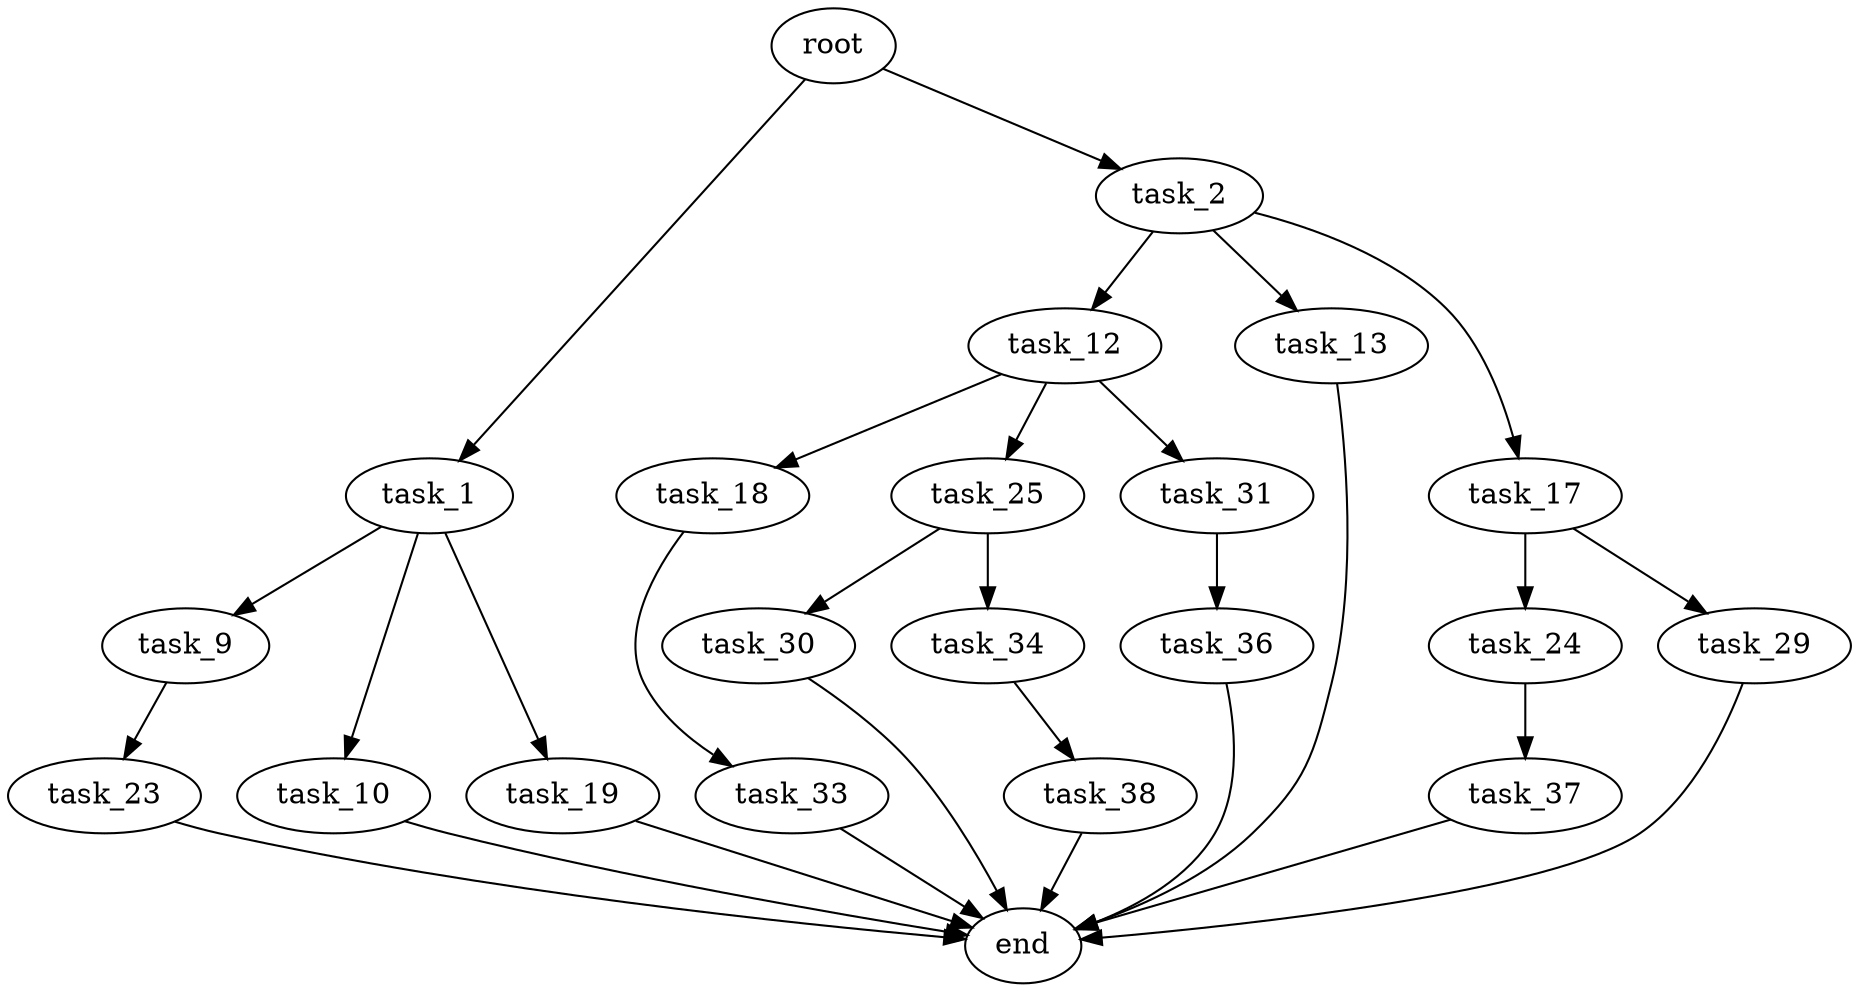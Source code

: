 digraph G {
  root [size="0.000000"];
  task_1 [size="6726201898.000000"];
  task_2 [size="68719476736.000000"];
  task_9 [size="368293445632.000000"];
  task_10 [size="23413587502.000000"];
  task_19 [size="134217728000.000000"];
  task_12 [size="507465399080.000000"];
  task_13 [size="782757789696.000000"];
  task_17 [size="28991029248.000000"];
  task_23 [size="231928233984.000000"];
  end [size="0.000000"];
  task_18 [size="637616637944.000000"];
  task_25 [size="231928233984.000000"];
  task_31 [size="1749069878.000000"];
  task_24 [size="6453721642.000000"];
  task_29 [size="13414141827.000000"];
  task_33 [size="909177611.000000"];
  task_37 [size="7748029479.000000"];
  task_30 [size="232726254592.000000"];
  task_34 [size="677703391157.000000"];
  task_36 [size="602576660500.000000"];
  task_38 [size="68719476736.000000"];

  root -> task_1 [size="1.000000"];
  root -> task_2 [size="1.000000"];
  task_1 -> task_9 [size="209715200.000000"];
  task_1 -> task_10 [size="209715200.000000"];
  task_1 -> task_19 [size="209715200.000000"];
  task_2 -> task_12 [size="134217728.000000"];
  task_2 -> task_13 [size="134217728.000000"];
  task_2 -> task_17 [size="134217728.000000"];
  task_9 -> task_23 [size="411041792.000000"];
  task_10 -> end [size="1.000000"];
  task_19 -> end [size="1.000000"];
  task_12 -> task_18 [size="838860800.000000"];
  task_12 -> task_25 [size="838860800.000000"];
  task_12 -> task_31 [size="838860800.000000"];
  task_13 -> end [size="1.000000"];
  task_17 -> task_24 [size="75497472.000000"];
  task_17 -> task_29 [size="75497472.000000"];
  task_23 -> end [size="1.000000"];
  task_18 -> task_33 [size="536870912.000000"];
  task_25 -> task_30 [size="301989888.000000"];
  task_25 -> task_34 [size="301989888.000000"];
  task_31 -> task_36 [size="33554432.000000"];
  task_24 -> task_37 [size="209715200.000000"];
  task_29 -> end [size="1.000000"];
  task_33 -> end [size="1.000000"];
  task_37 -> end [size="1.000000"];
  task_30 -> end [size="1.000000"];
  task_34 -> task_38 [size="679477248.000000"];
  task_36 -> end [size="1.000000"];
  task_38 -> end [size="1.000000"];
}
